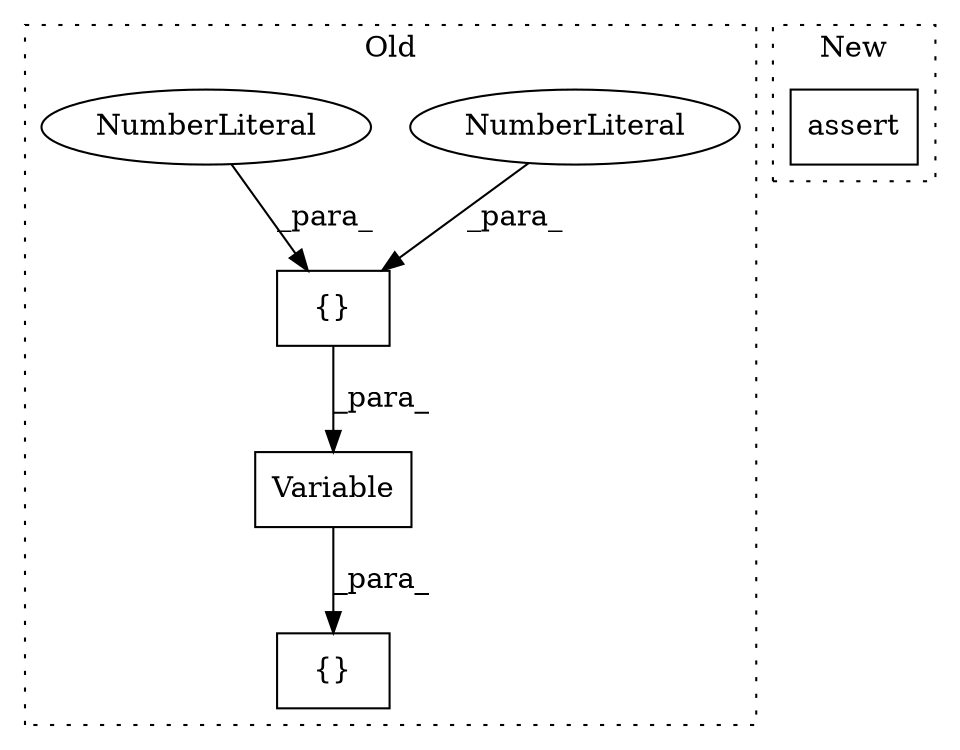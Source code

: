 digraph G {
subgraph cluster0 {
1 [label="Variable" a="32" s="5471,5500" l="9,1" shape="box"];
3 [label="{}" a="4" s="5491,5499" l="1,1" shape="box"];
4 [label="NumberLiteral" a="34" s="5492" l="3" shape="ellipse"];
5 [label="NumberLiteral" a="34" s="5496" l="3" shape="ellipse"];
6 [label="{}" a="4" s="5459,5501" l="1,1" shape="box"];
label = "Old";
style="dotted";
}
subgraph cluster1 {
2 [label="assert" a="32" s="5768,5808" l="15,1" shape="box"];
label = "New";
style="dotted";
}
1 -> 6 [label="_para_"];
3 -> 1 [label="_para_"];
4 -> 3 [label="_para_"];
5 -> 3 [label="_para_"];
}